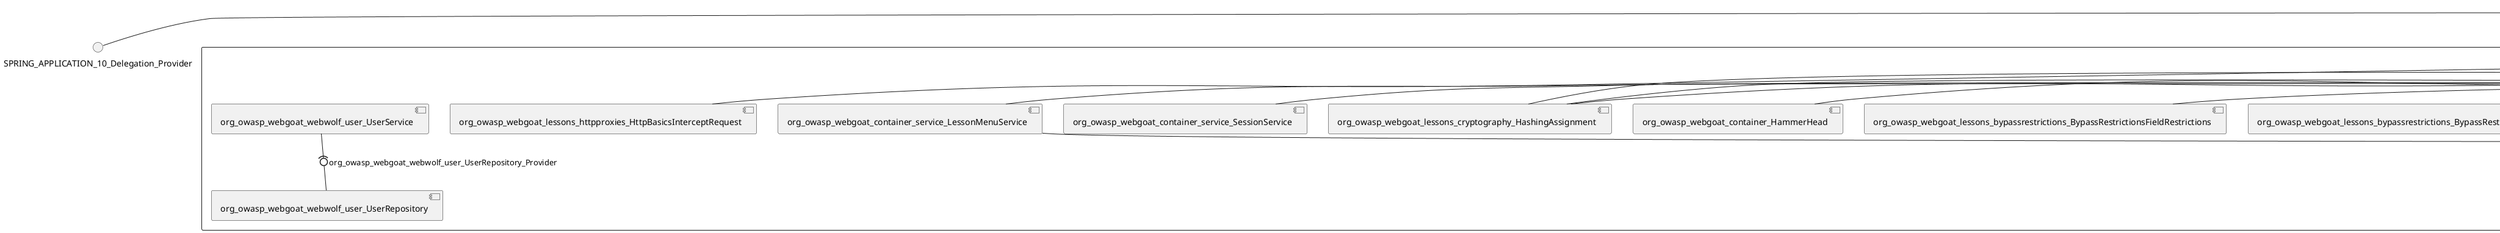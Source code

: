 @startuml
skinparam fixCircleLabelOverlapping true
skinparam componentStyle uml2
() SPRING_APPLICATION_10_Delegation_Provider
() SPRING_APPLICATION_11_Delegation_Provider
() SPRING_APPLICATION_2_Delegation_Provider
() SPRING_APPLICATION_3_Delegation_Provider
() SPRING_APPLICATION_4_Delegation_Provider
() SPRING_APPLICATION_5_Delegation_Provider
() SPRING_APPLICATION_6_Delegation_Provider
() SPRING_APPLICATION_7_Delegation_Provider
() SPRING_APPLICATION_8_Delegation_Provider
() SPRING_APPLICATION_9_Delegation_Provider
() SPRING_APPLICATION_BypassRestrictions_FieldRestrictions_POST_Delegation_Provider
() SPRING_APPLICATION_BypassRestrictions_frontendValidation_POST_Delegation_Provider
() SPRING_APPLICATION_ChromeDevTools_dummy_POST_Delegation_Provider
() SPRING_APPLICATION_ChromeDevTools_network_POST_Delegation_Provider
() SPRING_APPLICATION_CrossSiteScriptingStored_stored_xss_POST_Delegation_Provider
() SPRING_APPLICATION_CrossSiteScriptingStored_stored_xss_follow_up_POST_Delegation_Provider
() SPRING_APPLICATION_CrossSiteScripting_attack1_POST_Delegation_Provider
() SPRING_APPLICATION_CrossSiteScripting_attack3_POST_Delegation_Provider
() SPRING_APPLICATION_CrossSiteScripting_attack4_POST_Delegation_Provider
() SPRING_APPLICATION_CrossSiteScripting_attack5a_GET_Delegation_Provider
() SPRING_APPLICATION_CrossSiteScripting_attack6a_POST_Delegation_Provider
() SPRING_APPLICATION_CrossSiteScripting_dom_follow_up_POST_Delegation_Provider
() SPRING_APPLICATION_CrossSiteScripting_phone_home_xss_POST_Delegation_Provider
() SPRING_APPLICATION_CrossSiteScripting_quiz_GET_POST_Delegation_Provider
() SPRING_APPLICATION_Delegation_Provider
() SPRING_APPLICATION_GET_10_Delegation_Provider
() SPRING_APPLICATION_GET_11_Delegation_Provider
() SPRING_APPLICATION_GET_12_Delegation_Provider
() SPRING_APPLICATION_GET_13_Delegation_Provider
() SPRING_APPLICATION_GET_14_Delegation_Provider
() SPRING_APPLICATION_GET_2_Delegation_Provider
() SPRING_APPLICATION_GET_3_Delegation_Provider
() SPRING_APPLICATION_GET_4_Delegation_Provider
() SPRING_APPLICATION_GET_5_Delegation_Provider
() SPRING_APPLICATION_GET_6_Delegation_Provider
() SPRING_APPLICATION_GET_7_Delegation_Provider
() SPRING_APPLICATION_GET_8_Delegation_Provider
() SPRING_APPLICATION_GET_9_Delegation_Provider
() SPRING_APPLICATION_GET_Delegation_Provider
() SPRING_APPLICATION_HtmlTampering_task_POST_Delegation_Provider
() SPRING_APPLICATION_HttpBasics_attack1_POST_Delegation_Provider
() SPRING_APPLICATION_HttpBasics_attack2_POST_Delegation_Provider
() SPRING_APPLICATION_IDOR_diff_attributes_POST_Delegation_Provider
() SPRING_APPLICATION_IDOR_login_POST_Delegation_Provider
() SPRING_APPLICATION_IDOR_profile_alt_path_POST_Delegation_Provider
() SPRING_APPLICATION_InsecureDeserialization_task_POST_Delegation_Provider
() SPRING_APPLICATION_InsecureLogin_Delegation_Provider
() SPRING_APPLICATION_JWT_decode_POST_Delegation_Provider
() SPRING_APPLICATION_JWT_jku_Delegation_Provider
() SPRING_APPLICATION_JWT_kid_Delegation_Provider
() SPRING_APPLICATION_JWT_quiz_GET_POST_Delegation_Provider
() SPRING_APPLICATION_JWT_refresh_Delegation_Provider
() SPRING_APPLICATION_JWT_secret_POST_Delegation_Provider
() SPRING_APPLICATION_JWT_votings_Delegation_Provider
() SPRING_APPLICATION_LogSpoofing_log_bleeding_POST_Delegation_Provider
() SPRING_APPLICATION_LogSpoofing_log_spoofing_POST_Delegation_Provider
() SPRING_APPLICATION_POST_10_Delegation_Provider
() SPRING_APPLICATION_POST_11_Delegation_Provider
() SPRING_APPLICATION_POST_12_Delegation_Provider
() SPRING_APPLICATION_POST_13_Delegation_Provider
() SPRING_APPLICATION_POST_14_Delegation_Provider
() SPRING_APPLICATION_POST_15_Delegation_Provider
() SPRING_APPLICATION_POST_16_Delegation_Provider
() SPRING_APPLICATION_POST_17_Delegation_Provider
() SPRING_APPLICATION_POST_18_Delegation_Provider
() SPRING_APPLICATION_POST_2_Delegation_Provider
() SPRING_APPLICATION_POST_3_Delegation_Provider
() SPRING_APPLICATION_POST_4_Delegation_Provider
() SPRING_APPLICATION_POST_5_Delegation_Provider
() SPRING_APPLICATION_POST_6_Delegation_Provider
() SPRING_APPLICATION_POST_7_Delegation_Provider
() SPRING_APPLICATION_POST_8_Delegation_Provider
() SPRING_APPLICATION_POST_9_Delegation_Provider
() SPRING_APPLICATION_POST_Delegation_Provider
() SPRING_APPLICATION_PUT_Delegation_Provider
() SPRING_APPLICATION_PasswordReset_ForgotPassword_create_password_reset_link_POST_Delegation_Provider
() SPRING_APPLICATION_PasswordReset_SecurityQuestions_POST_Delegation_Provider
() SPRING_APPLICATION_PasswordReset_reset_Delegation_Provider
() SPRING_APPLICATION_PasswordReset_simple_mail_reset_POST_Delegation_Provider
() SPRING_APPLICATION_PathTraversal_profile_picture_GET_Delegation_Provider
() SPRING_APPLICATION_PathTraversal_profile_picture_fix_GET_Delegation_Provider
() SPRING_APPLICATION_PathTraversal_profile_upload_POST_Delegation_Provider
() SPRING_APPLICATION_PathTraversal_profile_upload_fix_POST_Delegation_Provider
() SPRING_APPLICATION_PathTraversal_profile_upload_remove_user_input_POST_Delegation_Provider
() SPRING_APPLICATION_PathTraversal_random_POST_Delegation_Provider
() SPRING_APPLICATION_PathTraversal_random_picture_GET_Delegation_Provider
() SPRING_APPLICATION_PathTraversal_zip_slip_Delegation_Provider
() SPRING_APPLICATION_SSRF_task1_POST_Delegation_Provider
() SPRING_APPLICATION_SSRF_task2_POST_Delegation_Provider
() SPRING_APPLICATION_SecurePasswords_assignment_POST_Delegation_Provider
() SPRING_APPLICATION_SqlInjectionAdvanced_attack6a_POST_Delegation_Provider
() SPRING_APPLICATION_SqlInjectionAdvanced_attack6b_POST_Delegation_Provider
() SPRING_APPLICATION_SqlInjectionAdvanced_challenge_Login_POST_Delegation_Provider
() SPRING_APPLICATION_SqlInjectionAdvanced_challenge_PUT_Delegation_Provider
() SPRING_APPLICATION_SqlInjectionAdvanced_quiz_GET_POST_Delegation_Provider
() SPRING_APPLICATION_SqlInjectionMitigations_attack10a_POST_Delegation_Provider
() SPRING_APPLICATION_SqlInjectionMitigations_attack10b_POST_Delegation_Provider
() SPRING_APPLICATION_SqlInjectionMitigations_attack12a_POST_Delegation_Provider
() SPRING_APPLICATION_SqlInjectionMitigations_servers_GET_Delegation_Provider
() SPRING_APPLICATION_SqlInjection_assignment5a_POST_Delegation_Provider
() SPRING_APPLICATION_SqlInjection_assignment5b_POST_Delegation_Provider
() SPRING_APPLICATION_SqlInjection_attack10_POST_Delegation_Provider
() SPRING_APPLICATION_SqlInjection_attack2_POST_Delegation_Provider
() SPRING_APPLICATION_SqlInjection_attack3_POST_Delegation_Provider
() SPRING_APPLICATION_SqlInjection_attack4_POST_Delegation_Provider
() SPRING_APPLICATION_SqlInjection_attack5_POST_Delegation_Provider
() SPRING_APPLICATION_SqlInjection_attack8_POST_Delegation_Provider
() SPRING_APPLICATION_SqlInjection_attack9_POST_Delegation_Provider
() SPRING_APPLICATION_SqlOnlyInputValidationOnKeywords_attack_POST_Delegation_Provider
() SPRING_APPLICATION_SqlOnlyInputValidation_attack_POST_Delegation_Provider
() SPRING_APPLICATION_VulnerableComponents_attack1_POST_Delegation_Provider
() SPRING_APPLICATION_WebWolf_GET_Delegation_Provider
() SPRING_APPLICATION_WebWolf_landing_Delegation_Provider
() SPRING_APPLICATION_WebWolf_mail_Delegation_Provider
() SPRING_APPLICATION_challenge_1_POST_Delegation_Provider
() SPRING_APPLICATION_challenge_5_POST_Delegation_Provider
() SPRING_APPLICATION_challenge_7_Delegation_Provider
() SPRING_APPLICATION_challenge_8_Delegation_Provider
() SPRING_APPLICATION_challenge_logo_Delegation_Provider
() SPRING_APPLICATION_cia_quiz_GET_POST_Delegation_Provider
() SPRING_APPLICATION_clientSideFiltering_attack1_POST_Delegation_Provider
() SPRING_APPLICATION_clientSideFiltering_challenge_store_coupons_GET_Delegation_Provider
() SPRING_APPLICATION_clientSideFiltering_getItForFree_POST_Delegation_Provider
() SPRING_APPLICATION_clientSideFiltering_salaries_GET_Delegation_Provider
() SPRING_APPLICATION_crypto_encoding_basic_auth_POST_Delegation_Provider
() SPRING_APPLICATION_crypto_encoding_xor_POST_Delegation_Provider
() SPRING_APPLICATION_crypto_hashing_POST_Delegation_Provider
() SPRING_APPLICATION_crypto_secure_defaults_POST_Delegation_Provider
() SPRING_APPLICATION_crypto_signing_verify_POST_Delegation_Provider
() SPRING_APPLICATION_csrf_feedback_message_POST_Delegation_Provider
() SPRING_APPLICATION_csrf_review_POST_Delegation_Provider
() SPRING_APPLICATION_files_GET_Delegation_Provider
() SPRING_APPLICATION_fileupload_POST_Delegation_Provider
() SPRING_APPLICATION_jwt_Delegation_Provider
() SPRING_APPLICATION_landing_Delegation_Provider
() SPRING_APPLICATION_lesson_template_Delegation_Provider
() SPRING_APPLICATION_login_oauth_mvc_GET_Delegation_Provider
() SPRING_APPLICATION_mail_DELETE_GET_POST_Delegation_Provider
() SPRING_APPLICATION_register_mvc_POST_Delegation_Provider
() SPRING_APPLICATION_registration_GET_Delegation_Provider
() SPRING_APPLICATION_requests_GET_Delegation_Provider
() SPRING_APPLICATION_scoreboard_data_GET_Delegation_Provider
() SPRING_APPLICATION_server_directory_GET_Delegation_Provider
() SPRING_APPLICATION_service_debug_labels_mvc_Delegation_Provider
() SPRING_APPLICATION_service_lessonoverview_mvc_GET_Delegation_Provider
() SPRING_APPLICATION_xxe_comments_GET_Delegation_Provider
rectangle System {
[org_owasp_webgoat_container_HammerHead] [[webgoat-webgoat.repository#_lnAB_M_DEe-sVtWjqN7n5g]]
[org_owasp_webgoat_container_WebWolfRedirect] [[webgoat-webgoat.repository#_lnAB_M_DEe-sVtWjqN7n5g]]
[org_owasp_webgoat_container_controller_StartLesson] [[webgoat-webgoat.repository#_lnAB_M_DEe-sVtWjqN7n5g]]
[org_owasp_webgoat_container_controller_Welcome] [[webgoat-webgoat.repository#_lnAB_M_DEe-sVtWjqN7n5g]]
[org_owasp_webgoat_container_i18n_PluginMessages_Provider] [[webgoat-webgoat.repository#_lnAB_M_DEe-sVtWjqN7n5g]]
[org_owasp_webgoat_container_report_ReportCardController] [[webgoat-webgoat.repository#_lnAB_M_DEe-sVtWjqN7n5g]]
[org_owasp_webgoat_container_service_EnvironmentService] [[webgoat-webgoat.repository#_lnAB_M_DEe-sVtWjqN7n5g]]
[org_owasp_webgoat_container_service_HintService] [[webgoat-webgoat.repository#_lnAB_M_DEe-sVtWjqN7n5g]]
[org_owasp_webgoat_container_service_LabelDebugService] [[webgoat-webgoat.repository#_lnAB_M_DEe-sVtWjqN7n5g]]
[org_owasp_webgoat_container_service_LabelService] [[webgoat-webgoat.repository#_lnAB_M_DEe-sVtWjqN7n5g]]
[org_owasp_webgoat_container_service_LessonInfoService] [[webgoat-webgoat.repository#_lnAB_M_DEe-sVtWjqN7n5g]]
[org_owasp_webgoat_container_service_LessonMenuService] [[webgoat-webgoat.repository#_lnAB_M_DEe-sVtWjqN7n5g]]
[org_owasp_webgoat_container_service_LessonProgressService] [[webgoat-webgoat.repository#_lnAB_M_DEe-sVtWjqN7n5g]]
[org_owasp_webgoat_container_service_RestartLessonService] [[webgoat-webgoat.repository#_lnAB_M_DEe-sVtWjqN7n5g]]
[org_owasp_webgoat_container_service_SessionService] [[webgoat-webgoat.repository#_lnAB_M_DEe-sVtWjqN7n5g]]
[org_owasp_webgoat_container_session_LessonSession_Provider] [[webgoat-webgoat.repository#_lnAB_M_DEe-sVtWjqN7n5g]]
[org_owasp_webgoat_container_users_RegistrationController] [[webgoat-webgoat.repository#_lnAB_M_DEe-sVtWjqN7n5g]]
[org_owasp_webgoat_container_users_Scoreboard] [[webgoat-webgoat.repository#_lnAB_M_DEe-sVtWjqN7n5g]]
[org_owasp_webgoat_container_users_UserProgressRepository] [[webgoat-webgoat.repository#_lnAB_M_DEe-sVtWjqN7n5g]]
[org_owasp_webgoat_container_users_UserRepository] [[webgoat-webgoat.repository#_lnAB_M_DEe-sVtWjqN7n5g]]
[org_owasp_webgoat_container_users_UserService] [[webgoat-webgoat.repository#_lnAB_M_DEe-sVtWjqN7n5g]]
[org_owasp_webgoat_lessons_authbypass_VerifyAccount] [[webgoat-webgoat.repository#_lnAB_M_DEe-sVtWjqN7n5g]]
[org_owasp_webgoat_lessons_bypassrestrictions_BypassRestrictionsFieldRestrictions] [[webgoat-webgoat.repository#_lnAB_M_DEe-sVtWjqN7n5g]]
[org_owasp_webgoat_lessons_bypassrestrictions_BypassRestrictionsFrontendValidation] [[webgoat-webgoat.repository#_lnAB_M_DEe-sVtWjqN7n5g]]
[org_owasp_webgoat_lessons_challenges_FlagController] [[webgoat-webgoat.repository#_lnAB_M_DEe-sVtWjqN7n5g]]
[org_owasp_webgoat_lessons_challenges_challenge1_Assignment1] [[webgoat-webgoat.repository#_lnAB_M_DEe-sVtWjqN7n5g]]
[org_owasp_webgoat_lessons_challenges_challenge1_ImageServlet] [[webgoat-webgoat.repository#_lnAB_M_DEe-sVtWjqN7n5g]]
[org_owasp_webgoat_lessons_challenges_challenge5_Assignment5] [[webgoat-webgoat.repository#_lnAB_M_DEe-sVtWjqN7n5g]]
[org_owasp_webgoat_lessons_challenges_challenge7_Assignment7] [[webgoat-webgoat.repository#_lnAB_M_DEe-sVtWjqN7n5g]]
[org_owasp_webgoat_lessons_challenges_challenge8_Assignment8] [[webgoat-webgoat.repository#_lnAB_M_DEe-sVtWjqN7n5g]]
[org_owasp_webgoat_lessons_chromedevtools_NetworkDummy] [[webgoat-webgoat.repository#_lnAB_M_DEe-sVtWjqN7n5g]]
[org_owasp_webgoat_lessons_chromedevtools_NetworkLesson] [[webgoat-webgoat.repository#_lnAB_M_DEe-sVtWjqN7n5g]]
[org_owasp_webgoat_lessons_cia_CIAQuiz] [[webgoat-webgoat.repository#_lnAB_M_DEe-sVtWjqN7n5g]]
[org_owasp_webgoat_lessons_clientsidefiltering_ClientSideFilteringAssignment] [[webgoat-webgoat.repository#_lnAB_M_DEe-sVtWjqN7n5g]]
[org_owasp_webgoat_lessons_clientsidefiltering_ClientSideFilteringFreeAssignment] [[webgoat-webgoat.repository#_lnAB_M_DEe-sVtWjqN7n5g]]
[org_owasp_webgoat_lessons_clientsidefiltering_Salaries] [[webgoat-webgoat.repository#_lnAB_M_DEe-sVtWjqN7n5g]]
[org_owasp_webgoat_lessons_clientsidefiltering_ShopEndpoint] [[webgoat-webgoat.repository#_lnAB_M_DEe-sVtWjqN7n5g]]
[org_owasp_webgoat_lessons_cryptography_EncodingAssignment] [[webgoat-webgoat.repository#_lnAB_M_DEe-sVtWjqN7n5g]]
[org_owasp_webgoat_lessons_cryptography_HashingAssignment] [[webgoat-webgoat.repository#_lnAB_M_DEe-sVtWjqN7n5g]]
[org_owasp_webgoat_lessons_cryptography_SecureDefaultsAssignment] [[webgoat-webgoat.repository#_lnAB_M_DEe-sVtWjqN7n5g]]
[org_owasp_webgoat_lessons_cryptography_SigningAssignment] [[webgoat-webgoat.repository#_lnAB_M_DEe-sVtWjqN7n5g]]
[org_owasp_webgoat_lessons_cryptography_XOREncodingAssignment] [[webgoat-webgoat.repository#_lnAB_M_DEe-sVtWjqN7n5g]]
[org_owasp_webgoat_lessons_csrf_CSRFConfirmFlag1] [[webgoat-webgoat.repository#_lnAB_M_DEe-sVtWjqN7n5g]]
[org_owasp_webgoat_lessons_csrf_CSRFFeedback] [[webgoat-webgoat.repository#_lnAB_M_DEe-sVtWjqN7n5g]]
[org_owasp_webgoat_lessons_csrf_CSRFGetFlag] [[webgoat-webgoat.repository#_lnAB_M_DEe-sVtWjqN7n5g]]
[org_owasp_webgoat_lessons_csrf_CSRFLogin] [[webgoat-webgoat.repository#_lnAB_M_DEe-sVtWjqN7n5g]]
[org_owasp_webgoat_lessons_csrf_ForgedReviews] [[webgoat-webgoat.repository#_lnAB_M_DEe-sVtWjqN7n5g]]
[org_owasp_webgoat_lessons_deserialization_InsecureDeserializationTask] [[webgoat-webgoat.repository#_lnAB_M_DEe-sVtWjqN7n5g]]
[org_owasp_webgoat_lessons_hijacksession_HijackSessionAssignment] [[webgoat-webgoat.repository#_lnAB_M_DEe-sVtWjqN7n5g]]
[org_owasp_webgoat_lessons_htmltampering_HtmlTamperingTask] [[webgoat-webgoat.repository#_lnAB_M_DEe-sVtWjqN7n5g]]
[org_owasp_webgoat_lessons_httpbasics_HttpBasicsLesson] [[webgoat-webgoat.repository#_lnAB_M_DEe-sVtWjqN7n5g]]
[org_owasp_webgoat_lessons_httpbasics_HttpBasicsQuiz] [[webgoat-webgoat.repository#_lnAB_M_DEe-sVtWjqN7n5g]]
[org_owasp_webgoat_lessons_httpproxies_HttpBasicsInterceptRequest] [[webgoat-webgoat.repository#_lnAB_M_DEe-sVtWjqN7n5g]]
[org_owasp_webgoat_lessons_idor_IDORDiffAttributes] [[webgoat-webgoat.repository#_lnAB_M_DEe-sVtWjqN7n5g]]
[org_owasp_webgoat_lessons_idor_IDOREditOtherProfile] [[webgoat-webgoat.repository#_lnAB_M_DEe-sVtWjqN7n5g]]
[org_owasp_webgoat_lessons_idor_IDORLogin] [[webgoat-webgoat.repository#_lnAB_M_DEe-sVtWjqN7n5g]]
[org_owasp_webgoat_lessons_idor_IDORViewOtherProfile] [[webgoat-webgoat.repository#_lnAB_M_DEe-sVtWjqN7n5g]]
[org_owasp_webgoat_lessons_idor_IDORViewOwnProfile] [[webgoat-webgoat.repository#_lnAB_M_DEe-sVtWjqN7n5g]]
[org_owasp_webgoat_lessons_idor_IDORViewOwnProfileAltUrl] [[webgoat-webgoat.repository#_lnAB_M_DEe-sVtWjqN7n5g]]
[org_owasp_webgoat_lessons_insecurelogin_InsecureLoginTask] [[webgoat-webgoat.repository#_lnAB_M_DEe-sVtWjqN7n5g]]
[org_owasp_webgoat_lessons_jwt_JWTDecodeEndpoint] [[webgoat-webgoat.repository#_lnAB_M_DEe-sVtWjqN7n5g]]
[org_owasp_webgoat_lessons_jwt_JWTQuiz] [[webgoat-webgoat.repository#_lnAB_M_DEe-sVtWjqN7n5g]]
[org_owasp_webgoat_lessons_jwt_JWTRefreshEndpoint] [[webgoat-webgoat.repository#_lnAB_M_DEe-sVtWjqN7n5g]]
[org_owasp_webgoat_lessons_jwt_JWTSecretKeyEndpoint] [[webgoat-webgoat.repository#_lnAB_M_DEe-sVtWjqN7n5g]]
[org_owasp_webgoat_lessons_jwt_JWTVotesEndpoint] [[webgoat-webgoat.repository#_lnAB_M_DEe-sVtWjqN7n5g]]
[org_owasp_webgoat_lessons_jwt_claimmisuse_JWTHeaderJKUEndpoint] [[webgoat-webgoat.repository#_lnAB_M_DEe-sVtWjqN7n5g]]
[org_owasp_webgoat_lessons_jwt_claimmisuse_JWTHeaderKIDEndpoint] [[webgoat-webgoat.repository#_lnAB_M_DEe-sVtWjqN7n5g]]
[org_owasp_webgoat_lessons_lessontemplate_SampleAttack] [[webgoat-webgoat.repository#_lnAB_M_DEe-sVtWjqN7n5g]]
[org_owasp_webgoat_lessons_logging_LogBleedingTask] [[webgoat-webgoat.repository#_lnAB_M_DEe-sVtWjqN7n5g]]
[org_owasp_webgoat_lessons_logging_LogSpoofingTask] [[webgoat-webgoat.repository#_lnAB_M_DEe-sVtWjqN7n5g]]
[org_owasp_webgoat_lessons_missingac_MissingFunctionACHiddenMenus] [[webgoat-webgoat.repository#_lnAB_M_DEe-sVtWjqN7n5g]]
[org_owasp_webgoat_lessons_missingac_MissingFunctionACUsers] [[webgoat-webgoat.repository#_lnAB_M_DEe-sVtWjqN7n5g]]
[org_owasp_webgoat_lessons_missingac_MissingFunctionACYourHash] [[webgoat-webgoat.repository#_lnAB_M_DEe-sVtWjqN7n5g]]
[org_owasp_webgoat_lessons_missingac_MissingFunctionACYourHashAdmin] [[webgoat-webgoat.repository#_lnAB_M_DEe-sVtWjqN7n5g]]
[org_owasp_webgoat_lessons_passwordreset_QuestionsAssignment] [[webgoat-webgoat.repository#_lnAB_M_DEe-sVtWjqN7n5g]]
[org_owasp_webgoat_lessons_passwordreset_ResetLinkAssignment] [[webgoat-webgoat.repository#_lnAB_M_DEe-sVtWjqN7n5g]]
[org_owasp_webgoat_lessons_passwordreset_ResetLinkAssignmentForgotPassword] [[webgoat-webgoat.repository#_lnAB_M_DEe-sVtWjqN7n5g]]
[org_owasp_webgoat_lessons_passwordreset_SecurityQuestionAssignment] [[webgoat-webgoat.repository#_lnAB_M_DEe-sVtWjqN7n5g]]
[org_owasp_webgoat_lessons_passwordreset_SimpleMailAssignment] [[webgoat-webgoat.repository#_lnAB_M_DEe-sVtWjqN7n5g]]
[org_owasp_webgoat_lessons_pathtraversal_ProfileUpload] [[webgoat-webgoat.repository#_lnAB_M_DEe-sVtWjqN7n5g]]
[org_owasp_webgoat_lessons_pathtraversal_ProfileUploadFix] [[webgoat-webgoat.repository#_lnAB_M_DEe-sVtWjqN7n5g]]
[org_owasp_webgoat_lessons_pathtraversal_ProfileUploadRemoveUserInput] [[webgoat-webgoat.repository#_lnAB_M_DEe-sVtWjqN7n5g]]
[org_owasp_webgoat_lessons_pathtraversal_ProfileUploadRetrieval] [[webgoat-webgoat.repository#_lnAB_M_DEe-sVtWjqN7n5g]]
[org_owasp_webgoat_lessons_pathtraversal_ProfileZipSlip] [[webgoat-webgoat.repository#_lnAB_M_DEe-sVtWjqN7n5g]]
[org_owasp_webgoat_lessons_securepasswords_SecurePasswordsAssignment] [[webgoat-webgoat.repository#_lnAB_M_DEe-sVtWjqN7n5g]]
[org_owasp_webgoat_lessons_spoofcookie_SpoofCookieAssignment] [[webgoat-webgoat.repository#_lnAB_M_DEe-sVtWjqN7n5g]]
[org_owasp_webgoat_lessons_sqlinjection_advanced_SqlInjectionChallenge] [[webgoat-webgoat.repository#_lnAB_M_DEe-sVtWjqN7n5g]]
[org_owasp_webgoat_lessons_sqlinjection_advanced_SqlInjectionChallengeLogin] [[webgoat-webgoat.repository#_lnAB_M_DEe-sVtWjqN7n5g]]
[org_owasp_webgoat_lessons_sqlinjection_advanced_SqlInjectionLesson6a] [[webgoat-webgoat.repository#_lnAB_M_DEe-sVtWjqN7n5g]]
[org_owasp_webgoat_lessons_sqlinjection_advanced_SqlInjectionLesson6b] [[webgoat-webgoat.repository#_lnAB_M_DEe-sVtWjqN7n5g]]
[org_owasp_webgoat_lessons_sqlinjection_advanced_SqlInjectionQuiz] [[webgoat-webgoat.repository#_lnAB_M_DEe-sVtWjqN7n5g]]
[org_owasp_webgoat_lessons_sqlinjection_introduction_SqlInjectionLesson10] [[webgoat-webgoat.repository#_lnAB_M_DEe-sVtWjqN7n5g]]
[org_owasp_webgoat_lessons_sqlinjection_introduction_SqlInjectionLesson2] [[webgoat-webgoat.repository#_lnAB_M_DEe-sVtWjqN7n5g]]
[org_owasp_webgoat_lessons_sqlinjection_introduction_SqlInjectionLesson3] [[webgoat-webgoat.repository#_lnAB_M_DEe-sVtWjqN7n5g]]
[org_owasp_webgoat_lessons_sqlinjection_introduction_SqlInjectionLesson4] [[webgoat-webgoat.repository#_lnAB_M_DEe-sVtWjqN7n5g]]
[org_owasp_webgoat_lessons_sqlinjection_introduction_SqlInjectionLesson5] [[webgoat-webgoat.repository#_lnAB_M_DEe-sVtWjqN7n5g]]
[org_owasp_webgoat_lessons_sqlinjection_introduction_SqlInjectionLesson5a] [[webgoat-webgoat.repository#_lnAB_M_DEe-sVtWjqN7n5g]]
[org_owasp_webgoat_lessons_sqlinjection_introduction_SqlInjectionLesson5b] [[webgoat-webgoat.repository#_lnAB_M_DEe-sVtWjqN7n5g]]
[org_owasp_webgoat_lessons_sqlinjection_introduction_SqlInjectionLesson8] [[webgoat-webgoat.repository#_lnAB_M_DEe-sVtWjqN7n5g]]
[org_owasp_webgoat_lessons_sqlinjection_introduction_SqlInjectionLesson9] [[webgoat-webgoat.repository#_lnAB_M_DEe-sVtWjqN7n5g]]
[org_owasp_webgoat_lessons_sqlinjection_mitigation_Servers] [[webgoat-webgoat.repository#_lnAB_M_DEe-sVtWjqN7n5g]]
[org_owasp_webgoat_lessons_sqlinjection_mitigation_SqlInjectionLesson10a] [[webgoat-webgoat.repository#_lnAB_M_DEe-sVtWjqN7n5g]]
[org_owasp_webgoat_lessons_sqlinjection_mitigation_SqlInjectionLesson10b] [[webgoat-webgoat.repository#_lnAB_M_DEe-sVtWjqN7n5g]]
[org_owasp_webgoat_lessons_sqlinjection_mitigation_SqlInjectionLesson13] [[webgoat-webgoat.repository#_lnAB_M_DEe-sVtWjqN7n5g]]
[org_owasp_webgoat_lessons_sqlinjection_mitigation_SqlOnlyInputValidation] [[webgoat-webgoat.repository#_lnAB_M_DEe-sVtWjqN7n5g]]
[org_owasp_webgoat_lessons_sqlinjection_mitigation_SqlOnlyInputValidationOnKeywords] [[webgoat-webgoat.repository#_lnAB_M_DEe-sVtWjqN7n5g]]
[org_owasp_webgoat_lessons_ssrf_SSRFTask1] [[webgoat-webgoat.repository#_lnAB_M_DEe-sVtWjqN7n5g]]
[org_owasp_webgoat_lessons_ssrf_SSRFTask2] [[webgoat-webgoat.repository#_lnAB_M_DEe-sVtWjqN7n5g]]
[org_owasp_webgoat_lessons_vulnerablecomponents_VulnerableComponentsLesson] [[webgoat-webgoat.repository#_lnAB_M_DEe-sVtWjqN7n5g]]
[org_owasp_webgoat_lessons_webwolfintroduction_LandingAssignment] [[webgoat-webgoat.repository#_lnAB_M_DEe-sVtWjqN7n5g]]
[org_owasp_webgoat_lessons_webwolfintroduction_MailAssignment] [[webgoat-webgoat.repository#_lnAB_M_DEe-sVtWjqN7n5g]]
[org_owasp_webgoat_lessons_xss_CrossSiteScriptingLesson1] [[webgoat-webgoat.repository#_lnAB_M_DEe-sVtWjqN7n5g]]
[org_owasp_webgoat_lessons_xss_CrossSiteScriptingLesson5a] [[webgoat-webgoat.repository#_lnAB_M_DEe-sVtWjqN7n5g]]
[org_owasp_webgoat_lessons_xss_CrossSiteScriptingLesson6a] [[webgoat-webgoat.repository#_lnAB_M_DEe-sVtWjqN7n5g]]
[org_owasp_webgoat_lessons_xss_CrossSiteScriptingQuiz] [[webgoat-webgoat.repository#_lnAB_M_DEe-sVtWjqN7n5g]]
[org_owasp_webgoat_lessons_xss_DOMCrossSiteScripting] [[webgoat-webgoat.repository#_lnAB_M_DEe-sVtWjqN7n5g]]
[org_owasp_webgoat_lessons_xss_DOMCrossSiteScriptingVerifier] [[webgoat-webgoat.repository#_lnAB_M_DEe-sVtWjqN7n5g]]
[org_owasp_webgoat_lessons_xss_mitigation_CrossSiteScriptingLesson3] [[webgoat-webgoat.repository#_lnAB_M_DEe-sVtWjqN7n5g]]
[org_owasp_webgoat_lessons_xss_mitigation_CrossSiteScriptingLesson4] [[webgoat-webgoat.repository#_lnAB_M_DEe-sVtWjqN7n5g]]
[org_owasp_webgoat_lessons_xss_stored_StoredCrossSiteScriptingVerifier] [[webgoat-webgoat.repository#_lnAB_M_DEe-sVtWjqN7n5g]]
[org_owasp_webgoat_lessons_xss_stored_StoredXssComments] [[webgoat-webgoat.repository#_lnAB_M_DEe-sVtWjqN7n5g]]
[org_owasp_webgoat_lessons_xxe_BlindSendFileAssignment] [[webgoat-webgoat.repository#_lnAB_M_DEe-sVtWjqN7n5g]]
[org_owasp_webgoat_lessons_xxe_CommentsEndpoint] [[webgoat-webgoat.repository#_lnAB_M_DEe-sVtWjqN7n5g]]
[org_owasp_webgoat_lessons_xxe_ContentTypeAssignment] [[webgoat-webgoat.repository#_lnAB_M_DEe-sVtWjqN7n5g]]
[org_owasp_webgoat_lessons_xxe_SimpleXXE] [[webgoat-webgoat.repository#_lnAB_M_DEe-sVtWjqN7n5g]]
[org_owasp_webgoat_webwolf_FileServer] [[webgoat-webgoat.repository#_lnAB_M_DEe-sVtWjqN7n5g]]
[org_owasp_webgoat_webwolf_jwt_JWTController] [[webgoat-webgoat.repository#_lnAB_M_DEe-sVtWjqN7n5g]]
[org_owasp_webgoat_webwolf_mailbox_MailboxController] [[webgoat-webgoat.repository#_lnAB_M_DEe-sVtWjqN7n5g]]
[org_owasp_webgoat_webwolf_mailbox_MailboxRepository] [[webgoat-webgoat.repository#_lnAB_M_DEe-sVtWjqN7n5g]]
[org_owasp_webgoat_webwolf_requests_LandingPage] [[webgoat-webgoat.repository#_lnAB_M_DEe-sVtWjqN7n5g]]
[org_owasp_webgoat_webwolf_requests_Requests] [[webgoat-webgoat.repository#_lnAB_M_DEe-sVtWjqN7n5g]]
[org_owasp_webgoat_webwolf_user_UserRepository] [[webgoat-webgoat.repository#_lnAB_M_DEe-sVtWjqN7n5g]]
[org_owasp_webgoat_webwolf_user_UserService] [[webgoat-webgoat.repository#_lnAB_M_DEe-sVtWjqN7n5g]]
port SPRING_APPLICATION_10_Provider
SPRING_APPLICATION_10_Delegation_Provider - SPRING_APPLICATION_10_Provider
SPRING_APPLICATION_10_Provider - [org_owasp_webgoat_lessons_xxe_SimpleXXE]
port SPRING_APPLICATION_11_Provider
SPRING_APPLICATION_11_Delegation_Provider - SPRING_APPLICATION_11_Provider
SPRING_APPLICATION_11_Provider - [org_owasp_webgoat_container_service_LabelDebugService]
port SPRING_APPLICATION_2_Provider
SPRING_APPLICATION_2_Delegation_Provider - SPRING_APPLICATION_2_Provider
SPRING_APPLICATION_2_Provider - [org_owasp_webgoat_lessons_cryptography_HashingAssignment]
port SPRING_APPLICATION_3_Provider
SPRING_APPLICATION_3_Delegation_Provider - SPRING_APPLICATION_3_Provider
SPRING_APPLICATION_3_Provider - [org_owasp_webgoat_lessons_jwt_JWTSecretKeyEndpoint]
port SPRING_APPLICATION_4_Provider
SPRING_APPLICATION_4_Delegation_Provider - SPRING_APPLICATION_4_Provider
SPRING_APPLICATION_4_Provider - [org_owasp_webgoat_lessons_httpproxies_HttpBasicsInterceptRequest]
port SPRING_APPLICATION_5_Provider
SPRING_APPLICATION_5_Delegation_Provider - SPRING_APPLICATION_5_Provider
SPRING_APPLICATION_5_Provider - [org_owasp_webgoat_container_service_LessonMenuService]
port SPRING_APPLICATION_6_Provider
SPRING_APPLICATION_6_Delegation_Provider - SPRING_APPLICATION_6_Provider
SPRING_APPLICATION_6_Provider - [org_owasp_webgoat_container_service_SessionService]
port SPRING_APPLICATION_7_Provider
SPRING_APPLICATION_7_Delegation_Provider - SPRING_APPLICATION_7_Provider
SPRING_APPLICATION_7_Provider - [org_owasp_webgoat_lessons_cryptography_HashingAssignment]
port SPRING_APPLICATION_8_Provider
SPRING_APPLICATION_8_Delegation_Provider - SPRING_APPLICATION_8_Provider
SPRING_APPLICATION_8_Provider - [org_owasp_webgoat_lessons_cryptography_SigningAssignment]
port SPRING_APPLICATION_9_Provider
SPRING_APPLICATION_9_Delegation_Provider - SPRING_APPLICATION_9_Provider
SPRING_APPLICATION_9_Provider - [org_owasp_webgoat_container_HammerHead]
port SPRING_APPLICATION_BypassRestrictions_FieldRestrictions_POST_Provider
SPRING_APPLICATION_BypassRestrictions_FieldRestrictions_POST_Delegation_Provider - SPRING_APPLICATION_BypassRestrictions_FieldRestrictions_POST_Provider
SPRING_APPLICATION_BypassRestrictions_FieldRestrictions_POST_Provider - [org_owasp_webgoat_lessons_bypassrestrictions_BypassRestrictionsFieldRestrictions]
port SPRING_APPLICATION_BypassRestrictions_frontendValidation_POST_Provider
SPRING_APPLICATION_BypassRestrictions_frontendValidation_POST_Delegation_Provider - SPRING_APPLICATION_BypassRestrictions_frontendValidation_POST_Provider
SPRING_APPLICATION_BypassRestrictions_frontendValidation_POST_Provider - [org_owasp_webgoat_lessons_bypassrestrictions_BypassRestrictionsFrontendValidation]
port SPRING_APPLICATION_ChromeDevTools_dummy_POST_Provider
SPRING_APPLICATION_ChromeDevTools_dummy_POST_Delegation_Provider - SPRING_APPLICATION_ChromeDevTools_dummy_POST_Provider
SPRING_APPLICATION_ChromeDevTools_dummy_POST_Provider - [org_owasp_webgoat_lessons_chromedevtools_NetworkDummy]
port SPRING_APPLICATION_ChromeDevTools_network_POST_Provider
SPRING_APPLICATION_ChromeDevTools_network_POST_Delegation_Provider - SPRING_APPLICATION_ChromeDevTools_network_POST_Provider
SPRING_APPLICATION_ChromeDevTools_network_POST_Provider - [org_owasp_webgoat_lessons_chromedevtools_NetworkLesson]
port SPRING_APPLICATION_CrossSiteScriptingStored_stored_xss_POST_Provider
SPRING_APPLICATION_CrossSiteScriptingStored_stored_xss_POST_Delegation_Provider - SPRING_APPLICATION_CrossSiteScriptingStored_stored_xss_POST_Provider
SPRING_APPLICATION_CrossSiteScriptingStored_stored_xss_POST_Provider - [org_owasp_webgoat_lessons_xss_stored_StoredXssComments]
port SPRING_APPLICATION_CrossSiteScriptingStored_stored_xss_follow_up_POST_Provider
SPRING_APPLICATION_CrossSiteScriptingStored_stored_xss_follow_up_POST_Delegation_Provider - SPRING_APPLICATION_CrossSiteScriptingStored_stored_xss_follow_up_POST_Provider
SPRING_APPLICATION_CrossSiteScriptingStored_stored_xss_follow_up_POST_Provider - [org_owasp_webgoat_lessons_xss_stored_StoredCrossSiteScriptingVerifier]
port SPRING_APPLICATION_CrossSiteScripting_attack1_POST_Provider
SPRING_APPLICATION_CrossSiteScripting_attack1_POST_Delegation_Provider - SPRING_APPLICATION_CrossSiteScripting_attack1_POST_Provider
SPRING_APPLICATION_CrossSiteScripting_attack1_POST_Provider - [org_owasp_webgoat_lessons_xss_CrossSiteScriptingLesson1]
port SPRING_APPLICATION_CrossSiteScripting_attack3_POST_Provider
SPRING_APPLICATION_CrossSiteScripting_attack3_POST_Delegation_Provider - SPRING_APPLICATION_CrossSiteScripting_attack3_POST_Provider
SPRING_APPLICATION_CrossSiteScripting_attack3_POST_Provider - [org_owasp_webgoat_lessons_xss_mitigation_CrossSiteScriptingLesson3]
port SPRING_APPLICATION_CrossSiteScripting_attack4_POST_Provider
SPRING_APPLICATION_CrossSiteScripting_attack4_POST_Delegation_Provider - SPRING_APPLICATION_CrossSiteScripting_attack4_POST_Provider
SPRING_APPLICATION_CrossSiteScripting_attack4_POST_Provider - [org_owasp_webgoat_lessons_xss_mitigation_CrossSiteScriptingLesson4]
port SPRING_APPLICATION_CrossSiteScripting_attack5a_GET_Provider
SPRING_APPLICATION_CrossSiteScripting_attack5a_GET_Delegation_Provider - SPRING_APPLICATION_CrossSiteScripting_attack5a_GET_Provider
SPRING_APPLICATION_CrossSiteScripting_attack5a_GET_Provider - [org_owasp_webgoat_lessons_xss_CrossSiteScriptingLesson5a]
port SPRING_APPLICATION_CrossSiteScripting_attack6a_POST_Provider
SPRING_APPLICATION_CrossSiteScripting_attack6a_POST_Delegation_Provider - SPRING_APPLICATION_CrossSiteScripting_attack6a_POST_Provider
SPRING_APPLICATION_CrossSiteScripting_attack6a_POST_Provider - [org_owasp_webgoat_lessons_xss_CrossSiteScriptingLesson6a]
port SPRING_APPLICATION_CrossSiteScripting_dom_follow_up_POST_Provider
SPRING_APPLICATION_CrossSiteScripting_dom_follow_up_POST_Delegation_Provider - SPRING_APPLICATION_CrossSiteScripting_dom_follow_up_POST_Provider
SPRING_APPLICATION_CrossSiteScripting_dom_follow_up_POST_Provider - [org_owasp_webgoat_lessons_xss_DOMCrossSiteScriptingVerifier]
port SPRING_APPLICATION_CrossSiteScripting_phone_home_xss_POST_Provider
SPRING_APPLICATION_CrossSiteScripting_phone_home_xss_POST_Delegation_Provider - SPRING_APPLICATION_CrossSiteScripting_phone_home_xss_POST_Provider
SPRING_APPLICATION_CrossSiteScripting_phone_home_xss_POST_Provider - [org_owasp_webgoat_lessons_xss_DOMCrossSiteScripting]
port SPRING_APPLICATION_CrossSiteScripting_quiz_GET_POST_Provider
SPRING_APPLICATION_CrossSiteScripting_quiz_GET_POST_Delegation_Provider - SPRING_APPLICATION_CrossSiteScripting_quiz_GET_POST_Provider
SPRING_APPLICATION_CrossSiteScripting_quiz_GET_POST_Provider - [org_owasp_webgoat_lessons_xss_CrossSiteScriptingQuiz]
port SPRING_APPLICATION_Provider
SPRING_APPLICATION_Delegation_Provider - SPRING_APPLICATION_Provider
SPRING_APPLICATION_Provider - [org_owasp_webgoat_webwolf_FileServer]
port SPRING_APPLICATION_GET_10_Provider
SPRING_APPLICATION_GET_10_Delegation_Provider - SPRING_APPLICATION_GET_10_Provider
SPRING_APPLICATION_GET_10_Provider - [org_owasp_webgoat_container_service_LabelService]
port SPRING_APPLICATION_GET_11_Provider
SPRING_APPLICATION_GET_11_Delegation_Provider - SPRING_APPLICATION_GET_11_Provider
SPRING_APPLICATION_GET_11_Provider - [org_owasp_webgoat_container_controller_Welcome]
port SPRING_APPLICATION_GET_12_Provider
SPRING_APPLICATION_GET_12_Delegation_Provider - SPRING_APPLICATION_GET_12_Provider
SPRING_APPLICATION_GET_12_Provider - [org_owasp_webgoat_container_service_LessonInfoService]
port SPRING_APPLICATION_GET_13_Provider
SPRING_APPLICATION_GET_13_Delegation_Provider - SPRING_APPLICATION_GET_13_Provider
SPRING_APPLICATION_GET_13_Provider - [org_owasp_webgoat_lessons_idor_IDORViewOtherProfile]
port SPRING_APPLICATION_GET_14_Provider
SPRING_APPLICATION_GET_14_Delegation_Provider - SPRING_APPLICATION_GET_14_Provider
SPRING_APPLICATION_GET_14_Provider - [org_owasp_webgoat_container_service_HintService]
port SPRING_APPLICATION_GET_2_Provider
SPRING_APPLICATION_GET_2_Delegation_Provider - SPRING_APPLICATION_GET_2_Provider
SPRING_APPLICATION_GET_2_Provider - [org_owasp_webgoat_lessons_spoofcookie_SpoofCookieAssignment]
port SPRING_APPLICATION_GET_3_Provider
SPRING_APPLICATION_GET_3_Delegation_Provider - SPRING_APPLICATION_GET_3_Provider
SPRING_APPLICATION_GET_3_Provider - [org_owasp_webgoat_lessons_csrf_ForgedReviews]
port SPRING_APPLICATION_GET_4_Provider
SPRING_APPLICATION_GET_4_Delegation_Provider - SPRING_APPLICATION_GET_4_Provider
SPRING_APPLICATION_GET_4_Provider - [org_owasp_webgoat_lessons_cryptography_EncodingAssignment]
port SPRING_APPLICATION_GET_5_Provider
SPRING_APPLICATION_GET_5_Delegation_Provider - SPRING_APPLICATION_GET_5_Provider
SPRING_APPLICATION_GET_5_Provider - [org_owasp_webgoat_container_report_ReportCardController]
port SPRING_APPLICATION_GET_6_Provider
SPRING_APPLICATION_GET_6_Delegation_Provider - SPRING_APPLICATION_GET_6_Provider
SPRING_APPLICATION_GET_6_Provider - [org_owasp_webgoat_lessons_idor_IDORViewOwnProfile]
port SPRING_APPLICATION_GET_7_Provider
SPRING_APPLICATION_GET_7_Delegation_Provider - SPRING_APPLICATION_GET_7_Provider
SPRING_APPLICATION_GET_7_Provider - [org_owasp_webgoat_container_controller_StartLesson]
port SPRING_APPLICATION_GET_8_Provider
SPRING_APPLICATION_GET_8_Delegation_Provider - SPRING_APPLICATION_GET_8_Provider
SPRING_APPLICATION_GET_8_Provider - [org_owasp_webgoat_lessons_xss_stored_StoredXssComments]
port SPRING_APPLICATION_GET_9_Provider
SPRING_APPLICATION_GET_9_Delegation_Provider - SPRING_APPLICATION_GET_9_Provider
SPRING_APPLICATION_GET_9_Provider - [org_owasp_webgoat_container_service_RestartLessonService]
port SPRING_APPLICATION_GET_Provider
SPRING_APPLICATION_GET_Delegation_Provider - SPRING_APPLICATION_GET_Provider
SPRING_APPLICATION_GET_Provider - [org_owasp_webgoat_lessons_missingac_MissingFunctionACUsers]
port SPRING_APPLICATION_HtmlTampering_task_POST_Provider
SPRING_APPLICATION_HtmlTampering_task_POST_Delegation_Provider - SPRING_APPLICATION_HtmlTampering_task_POST_Provider
SPRING_APPLICATION_HtmlTampering_task_POST_Provider - [org_owasp_webgoat_lessons_htmltampering_HtmlTamperingTask]
port SPRING_APPLICATION_HttpBasics_attack1_POST_Provider
SPRING_APPLICATION_HttpBasics_attack1_POST_Delegation_Provider - SPRING_APPLICATION_HttpBasics_attack1_POST_Provider
SPRING_APPLICATION_HttpBasics_attack1_POST_Provider - [org_owasp_webgoat_lessons_httpbasics_HttpBasicsLesson]
port SPRING_APPLICATION_HttpBasics_attack2_POST_Provider
SPRING_APPLICATION_HttpBasics_attack2_POST_Delegation_Provider - SPRING_APPLICATION_HttpBasics_attack2_POST_Provider
SPRING_APPLICATION_HttpBasics_attack2_POST_Provider - [org_owasp_webgoat_lessons_httpbasics_HttpBasicsQuiz]
port SPRING_APPLICATION_IDOR_diff_attributes_POST_Provider
SPRING_APPLICATION_IDOR_diff_attributes_POST_Delegation_Provider - SPRING_APPLICATION_IDOR_diff_attributes_POST_Provider
SPRING_APPLICATION_IDOR_diff_attributes_POST_Provider - [org_owasp_webgoat_lessons_idor_IDORDiffAttributes]
port SPRING_APPLICATION_IDOR_login_POST_Provider
SPRING_APPLICATION_IDOR_login_POST_Delegation_Provider - SPRING_APPLICATION_IDOR_login_POST_Provider
SPRING_APPLICATION_IDOR_login_POST_Provider - [org_owasp_webgoat_lessons_idor_IDORLogin]
port SPRING_APPLICATION_IDOR_profile_alt_path_POST_Provider
SPRING_APPLICATION_IDOR_profile_alt_path_POST_Delegation_Provider - SPRING_APPLICATION_IDOR_profile_alt_path_POST_Provider
SPRING_APPLICATION_IDOR_profile_alt_path_POST_Provider - [org_owasp_webgoat_lessons_idor_IDORViewOwnProfileAltUrl]
port SPRING_APPLICATION_InsecureDeserialization_task_POST_Provider
SPRING_APPLICATION_InsecureDeserialization_task_POST_Delegation_Provider - SPRING_APPLICATION_InsecureDeserialization_task_POST_Provider
SPRING_APPLICATION_InsecureDeserialization_task_POST_Provider - [org_owasp_webgoat_lessons_deserialization_InsecureDeserializationTask]
port SPRING_APPLICATION_InsecureLogin_Provider
SPRING_APPLICATION_InsecureLogin_Delegation_Provider - SPRING_APPLICATION_InsecureLogin_Provider
SPRING_APPLICATION_InsecureLogin_Provider - [org_owasp_webgoat_lessons_insecurelogin_InsecureLoginTask]
port SPRING_APPLICATION_JWT_decode_POST_Provider
SPRING_APPLICATION_JWT_decode_POST_Delegation_Provider - SPRING_APPLICATION_JWT_decode_POST_Provider
SPRING_APPLICATION_JWT_decode_POST_Provider - [org_owasp_webgoat_lessons_jwt_JWTDecodeEndpoint]
port SPRING_APPLICATION_JWT_jku_Provider
SPRING_APPLICATION_JWT_jku_Delegation_Provider - SPRING_APPLICATION_JWT_jku_Provider
SPRING_APPLICATION_JWT_jku_Provider - [org_owasp_webgoat_lessons_jwt_claimmisuse_JWTHeaderJKUEndpoint]
port SPRING_APPLICATION_JWT_kid_Provider
SPRING_APPLICATION_JWT_kid_Delegation_Provider - SPRING_APPLICATION_JWT_kid_Provider
SPRING_APPLICATION_JWT_kid_Provider - [org_owasp_webgoat_lessons_jwt_claimmisuse_JWTHeaderKIDEndpoint]
port SPRING_APPLICATION_JWT_quiz_GET_POST_Provider
SPRING_APPLICATION_JWT_quiz_GET_POST_Delegation_Provider - SPRING_APPLICATION_JWT_quiz_GET_POST_Provider
SPRING_APPLICATION_JWT_quiz_GET_POST_Provider - [org_owasp_webgoat_lessons_jwt_JWTQuiz]
port SPRING_APPLICATION_JWT_refresh_Provider
SPRING_APPLICATION_JWT_refresh_Delegation_Provider - SPRING_APPLICATION_JWT_refresh_Provider
SPRING_APPLICATION_JWT_refresh_Provider - [org_owasp_webgoat_lessons_jwt_JWTRefreshEndpoint]
port SPRING_APPLICATION_JWT_secret_POST_Provider
SPRING_APPLICATION_JWT_secret_POST_Delegation_Provider - SPRING_APPLICATION_JWT_secret_POST_Provider
SPRING_APPLICATION_JWT_secret_POST_Provider - [org_owasp_webgoat_lessons_jwt_JWTSecretKeyEndpoint]
port SPRING_APPLICATION_JWT_votings_Provider
SPRING_APPLICATION_JWT_votings_Delegation_Provider - SPRING_APPLICATION_JWT_votings_Provider
SPRING_APPLICATION_JWT_votings_Provider - [org_owasp_webgoat_lessons_jwt_JWTVotesEndpoint]
port SPRING_APPLICATION_LogSpoofing_log_bleeding_POST_Provider
SPRING_APPLICATION_LogSpoofing_log_bleeding_POST_Delegation_Provider - SPRING_APPLICATION_LogSpoofing_log_bleeding_POST_Provider
SPRING_APPLICATION_LogSpoofing_log_bleeding_POST_Provider - [org_owasp_webgoat_lessons_logging_LogBleedingTask]
port SPRING_APPLICATION_LogSpoofing_log_spoofing_POST_Provider
SPRING_APPLICATION_LogSpoofing_log_spoofing_POST_Delegation_Provider - SPRING_APPLICATION_LogSpoofing_log_spoofing_POST_Provider
SPRING_APPLICATION_LogSpoofing_log_spoofing_POST_Provider - [org_owasp_webgoat_lessons_logging_LogSpoofingTask]
port SPRING_APPLICATION_POST_10_Provider
SPRING_APPLICATION_POST_10_Delegation_Provider - SPRING_APPLICATION_POST_10_Provider
SPRING_APPLICATION_POST_10_Provider - [org_owasp_webgoat_lessons_authbypass_VerifyAccount]
port SPRING_APPLICATION_POST_11_Provider
SPRING_APPLICATION_POST_11_Delegation_Provider - SPRING_APPLICATION_POST_11_Provider
SPRING_APPLICATION_POST_11_Provider - [org_owasp_webgoat_lessons_missingac_MissingFunctionACHiddenMenus]
port SPRING_APPLICATION_POST_12_Provider
SPRING_APPLICATION_POST_12_Delegation_Provider - SPRING_APPLICATION_POST_12_Provider
SPRING_APPLICATION_POST_12_Provider - [org_owasp_webgoat_lessons_missingac_MissingFunctionACYourHashAdmin]
port SPRING_APPLICATION_POST_13_Provider
SPRING_APPLICATION_POST_13_Delegation_Provider - SPRING_APPLICATION_POST_13_Provider
SPRING_APPLICATION_POST_13_Provider - [org_owasp_webgoat_lessons_csrf_CSRFLogin]
port SPRING_APPLICATION_POST_14_Provider
SPRING_APPLICATION_POST_14_Delegation_Provider - SPRING_APPLICATION_POST_14_Provider
SPRING_APPLICATION_POST_14_Provider - [org_owasp_webgoat_lessons_csrf_CSRFConfirmFlag1]
port SPRING_APPLICATION_POST_15_Provider
SPRING_APPLICATION_POST_15_Delegation_Provider - SPRING_APPLICATION_POST_15_Provider
SPRING_APPLICATION_POST_15_Provider - [org_owasp_webgoat_lessons_challenges_FlagController]
port SPRING_APPLICATION_POST_16_Provider
SPRING_APPLICATION_POST_16_Delegation_Provider - SPRING_APPLICATION_POST_16_Provider
SPRING_APPLICATION_POST_16_Provider - [org_owasp_webgoat_lessons_chromedevtools_NetworkLesson]
port SPRING_APPLICATION_POST_17_Provider
SPRING_APPLICATION_POST_17_Delegation_Provider - SPRING_APPLICATION_POST_17_Provider
SPRING_APPLICATION_POST_17_Provider - [org_owasp_webgoat_lessons_missingac_MissingFunctionACUsers]
port SPRING_APPLICATION_POST_18_Provider
SPRING_APPLICATION_POST_18_Delegation_Provider - SPRING_APPLICATION_POST_18_Provider
SPRING_APPLICATION_POST_18_Provider - [org_owasp_webgoat_lessons_passwordreset_SimpleMailAssignment]
port SPRING_APPLICATION_POST_2_Provider
SPRING_APPLICATION_POST_2_Delegation_Provider - SPRING_APPLICATION_POST_2_Provider
SPRING_APPLICATION_POST_2_Provider - [org_owasp_webgoat_lessons_xxe_SimpleXXE]
port SPRING_APPLICATION_POST_3_Provider
SPRING_APPLICATION_POST_3_Delegation_Provider - SPRING_APPLICATION_POST_3_Provider
SPRING_APPLICATION_POST_3_Provider - [org_owasp_webgoat_lessons_hijacksession_HijackSessionAssignment]
port SPRING_APPLICATION_POST_4_Provider
SPRING_APPLICATION_POST_4_Delegation_Provider - SPRING_APPLICATION_POST_4_Provider
SPRING_APPLICATION_POST_4_Provider - [org_owasp_webgoat_lessons_passwordreset_QuestionsAssignment]
port SPRING_APPLICATION_POST_5_Provider
SPRING_APPLICATION_POST_5_Delegation_Provider - SPRING_APPLICATION_POST_5_Provider
SPRING_APPLICATION_POST_5_Provider - [org_owasp_webgoat_lessons_xxe_ContentTypeAssignment]
port SPRING_APPLICATION_POST_6_Provider
SPRING_APPLICATION_POST_6_Delegation_Provider - SPRING_APPLICATION_POST_6_Provider
SPRING_APPLICATION_POST_6_Provider - [org_owasp_webgoat_lessons_missingac_MissingFunctionACYourHash]
port SPRING_APPLICATION_POST_7_Provider
SPRING_APPLICATION_POST_7_Delegation_Provider - SPRING_APPLICATION_POST_7_Provider
SPRING_APPLICATION_POST_7_Provider - [org_owasp_webgoat_lessons_xxe_BlindSendFileAssignment]
port SPRING_APPLICATION_POST_8_Provider
SPRING_APPLICATION_POST_8_Delegation_Provider - SPRING_APPLICATION_POST_8_Provider
SPRING_APPLICATION_POST_8_Provider - [org_owasp_webgoat_lessons_csrf_CSRFGetFlag]
port SPRING_APPLICATION_POST_9_Provider
SPRING_APPLICATION_POST_9_Delegation_Provider - SPRING_APPLICATION_POST_9_Provider
SPRING_APPLICATION_POST_9_Provider - [org_owasp_webgoat_lessons_spoofcookie_SpoofCookieAssignment]
port SPRING_APPLICATION_POST_Provider
SPRING_APPLICATION_POST_Delegation_Provider - SPRING_APPLICATION_POST_Provider
SPRING_APPLICATION_POST_Provider - [org_owasp_webgoat_lessons_csrf_CSRFFeedback]
port SPRING_APPLICATION_PUT_Provider
SPRING_APPLICATION_PUT_Delegation_Provider - SPRING_APPLICATION_PUT_Provider
SPRING_APPLICATION_PUT_Provider - [org_owasp_webgoat_lessons_idor_IDOREditOtherProfile]
port SPRING_APPLICATION_PasswordReset_ForgotPassword_create_password_reset_link_POST_Provider
SPRING_APPLICATION_PasswordReset_ForgotPassword_create_password_reset_link_POST_Delegation_Provider - SPRING_APPLICATION_PasswordReset_ForgotPassword_create_password_reset_link_POST_Provider
SPRING_APPLICATION_PasswordReset_ForgotPassword_create_password_reset_link_POST_Provider - [org_owasp_webgoat_lessons_passwordreset_ResetLinkAssignmentForgotPassword]
port SPRING_APPLICATION_PasswordReset_SecurityQuestions_POST_Provider
SPRING_APPLICATION_PasswordReset_SecurityQuestions_POST_Delegation_Provider - SPRING_APPLICATION_PasswordReset_SecurityQuestions_POST_Provider
SPRING_APPLICATION_PasswordReset_SecurityQuestions_POST_Provider - [org_owasp_webgoat_lessons_passwordreset_SecurityQuestionAssignment]
port SPRING_APPLICATION_PasswordReset_reset_Provider
SPRING_APPLICATION_PasswordReset_reset_Delegation_Provider - SPRING_APPLICATION_PasswordReset_reset_Provider
SPRING_APPLICATION_PasswordReset_reset_Provider - [org_owasp_webgoat_lessons_passwordreset_ResetLinkAssignment]
port SPRING_APPLICATION_PasswordReset_simple_mail_reset_POST_Provider
SPRING_APPLICATION_PasswordReset_simple_mail_reset_POST_Delegation_Provider - SPRING_APPLICATION_PasswordReset_simple_mail_reset_POST_Provider
SPRING_APPLICATION_PasswordReset_simple_mail_reset_POST_Provider - [org_owasp_webgoat_lessons_passwordreset_SimpleMailAssignment]
port SPRING_APPLICATION_PathTraversal_profile_picture_GET_Provider
SPRING_APPLICATION_PathTraversal_profile_picture_GET_Delegation_Provider - SPRING_APPLICATION_PathTraversal_profile_picture_GET_Provider
SPRING_APPLICATION_PathTraversal_profile_picture_GET_Provider - [org_owasp_webgoat_lessons_pathtraversal_ProfileUpload]
port SPRING_APPLICATION_PathTraversal_profile_picture_fix_GET_Provider
SPRING_APPLICATION_PathTraversal_profile_picture_fix_GET_Delegation_Provider - SPRING_APPLICATION_PathTraversal_profile_picture_fix_GET_Provider
SPRING_APPLICATION_PathTraversal_profile_picture_fix_GET_Provider - [org_owasp_webgoat_lessons_pathtraversal_ProfileUploadFix]
port SPRING_APPLICATION_PathTraversal_profile_upload_POST_Provider
SPRING_APPLICATION_PathTraversal_profile_upload_POST_Delegation_Provider - SPRING_APPLICATION_PathTraversal_profile_upload_POST_Provider
SPRING_APPLICATION_PathTraversal_profile_upload_POST_Provider - [org_owasp_webgoat_lessons_pathtraversal_ProfileUpload]
port SPRING_APPLICATION_PathTraversal_profile_upload_fix_POST_Provider
SPRING_APPLICATION_PathTraversal_profile_upload_fix_POST_Delegation_Provider - SPRING_APPLICATION_PathTraversal_profile_upload_fix_POST_Provider
SPRING_APPLICATION_PathTraversal_profile_upload_fix_POST_Provider - [org_owasp_webgoat_lessons_pathtraversal_ProfileUploadFix]
port SPRING_APPLICATION_PathTraversal_profile_upload_remove_user_input_POST_Provider
SPRING_APPLICATION_PathTraversal_profile_upload_remove_user_input_POST_Delegation_Provider - SPRING_APPLICATION_PathTraversal_profile_upload_remove_user_input_POST_Provider
SPRING_APPLICATION_PathTraversal_profile_upload_remove_user_input_POST_Provider - [org_owasp_webgoat_lessons_pathtraversal_ProfileUploadRemoveUserInput]
port SPRING_APPLICATION_PathTraversal_random_POST_Provider
SPRING_APPLICATION_PathTraversal_random_POST_Delegation_Provider - SPRING_APPLICATION_PathTraversal_random_POST_Provider
SPRING_APPLICATION_PathTraversal_random_POST_Provider - [org_owasp_webgoat_lessons_pathtraversal_ProfileUploadRetrieval]
port SPRING_APPLICATION_PathTraversal_random_picture_GET_Provider
SPRING_APPLICATION_PathTraversal_random_picture_GET_Delegation_Provider - SPRING_APPLICATION_PathTraversal_random_picture_GET_Provider
SPRING_APPLICATION_PathTraversal_random_picture_GET_Provider - [org_owasp_webgoat_lessons_pathtraversal_ProfileUploadRetrieval]
port SPRING_APPLICATION_PathTraversal_zip_slip_Provider
SPRING_APPLICATION_PathTraversal_zip_slip_Delegation_Provider - SPRING_APPLICATION_PathTraversal_zip_slip_Provider
SPRING_APPLICATION_PathTraversal_zip_slip_Provider - [org_owasp_webgoat_lessons_pathtraversal_ProfileZipSlip]
port SPRING_APPLICATION_SSRF_task1_POST_Provider
SPRING_APPLICATION_SSRF_task1_POST_Delegation_Provider - SPRING_APPLICATION_SSRF_task1_POST_Provider
SPRING_APPLICATION_SSRF_task1_POST_Provider - [org_owasp_webgoat_lessons_ssrf_SSRFTask1]
port SPRING_APPLICATION_SSRF_task2_POST_Provider
SPRING_APPLICATION_SSRF_task2_POST_Delegation_Provider - SPRING_APPLICATION_SSRF_task2_POST_Provider
SPRING_APPLICATION_SSRF_task2_POST_Provider - [org_owasp_webgoat_lessons_ssrf_SSRFTask2]
port SPRING_APPLICATION_SecurePasswords_assignment_POST_Provider
SPRING_APPLICATION_SecurePasswords_assignment_POST_Delegation_Provider - SPRING_APPLICATION_SecurePasswords_assignment_POST_Provider
SPRING_APPLICATION_SecurePasswords_assignment_POST_Provider - [org_owasp_webgoat_lessons_securepasswords_SecurePasswordsAssignment]
port SPRING_APPLICATION_SqlInjectionAdvanced_attack6a_POST_Provider
SPRING_APPLICATION_SqlInjectionAdvanced_attack6a_POST_Delegation_Provider - SPRING_APPLICATION_SqlInjectionAdvanced_attack6a_POST_Provider
SPRING_APPLICATION_SqlInjectionAdvanced_attack6a_POST_Provider - [org_owasp_webgoat_lessons_sqlinjection_advanced_SqlInjectionLesson6a]
port SPRING_APPLICATION_SqlInjectionAdvanced_attack6b_POST_Provider
SPRING_APPLICATION_SqlInjectionAdvanced_attack6b_POST_Delegation_Provider - SPRING_APPLICATION_SqlInjectionAdvanced_attack6b_POST_Provider
SPRING_APPLICATION_SqlInjectionAdvanced_attack6b_POST_Provider - [org_owasp_webgoat_lessons_sqlinjection_advanced_SqlInjectionLesson6b]
port SPRING_APPLICATION_SqlInjectionAdvanced_challenge_Login_POST_Provider
SPRING_APPLICATION_SqlInjectionAdvanced_challenge_Login_POST_Delegation_Provider - SPRING_APPLICATION_SqlInjectionAdvanced_challenge_Login_POST_Provider
SPRING_APPLICATION_SqlInjectionAdvanced_challenge_Login_POST_Provider - [org_owasp_webgoat_lessons_sqlinjection_advanced_SqlInjectionChallengeLogin]
port SPRING_APPLICATION_SqlInjectionAdvanced_challenge_PUT_Provider
SPRING_APPLICATION_SqlInjectionAdvanced_challenge_PUT_Delegation_Provider - SPRING_APPLICATION_SqlInjectionAdvanced_challenge_PUT_Provider
SPRING_APPLICATION_SqlInjectionAdvanced_challenge_PUT_Provider - [org_owasp_webgoat_lessons_sqlinjection_advanced_SqlInjectionChallenge]
port SPRING_APPLICATION_SqlInjectionAdvanced_quiz_GET_POST_Provider
SPRING_APPLICATION_SqlInjectionAdvanced_quiz_GET_POST_Delegation_Provider - SPRING_APPLICATION_SqlInjectionAdvanced_quiz_GET_POST_Provider
SPRING_APPLICATION_SqlInjectionAdvanced_quiz_GET_POST_Provider - [org_owasp_webgoat_lessons_sqlinjection_advanced_SqlInjectionQuiz]
port SPRING_APPLICATION_SqlInjectionMitigations_attack10a_POST_Provider
SPRING_APPLICATION_SqlInjectionMitigations_attack10a_POST_Delegation_Provider - SPRING_APPLICATION_SqlInjectionMitigations_attack10a_POST_Provider
SPRING_APPLICATION_SqlInjectionMitigations_attack10a_POST_Provider - [org_owasp_webgoat_lessons_sqlinjection_mitigation_SqlInjectionLesson10a]
port SPRING_APPLICATION_SqlInjectionMitigations_attack10b_POST_Provider
SPRING_APPLICATION_SqlInjectionMitigations_attack10b_POST_Delegation_Provider - SPRING_APPLICATION_SqlInjectionMitigations_attack10b_POST_Provider
SPRING_APPLICATION_SqlInjectionMitigations_attack10b_POST_Provider - [org_owasp_webgoat_lessons_sqlinjection_mitigation_SqlInjectionLesson10b]
port SPRING_APPLICATION_SqlInjectionMitigations_attack12a_POST_Provider
SPRING_APPLICATION_SqlInjectionMitigations_attack12a_POST_Delegation_Provider - SPRING_APPLICATION_SqlInjectionMitigations_attack12a_POST_Provider
SPRING_APPLICATION_SqlInjectionMitigations_attack12a_POST_Provider - [org_owasp_webgoat_lessons_sqlinjection_mitigation_SqlInjectionLesson13]
port SPRING_APPLICATION_SqlInjectionMitigations_servers_GET_Provider
SPRING_APPLICATION_SqlInjectionMitigations_servers_GET_Delegation_Provider - SPRING_APPLICATION_SqlInjectionMitigations_servers_GET_Provider
SPRING_APPLICATION_SqlInjectionMitigations_servers_GET_Provider - [org_owasp_webgoat_lessons_sqlinjection_mitigation_Servers]
port SPRING_APPLICATION_SqlInjection_assignment5a_POST_Provider
SPRING_APPLICATION_SqlInjection_assignment5a_POST_Delegation_Provider - SPRING_APPLICATION_SqlInjection_assignment5a_POST_Provider
SPRING_APPLICATION_SqlInjection_assignment5a_POST_Provider - [org_owasp_webgoat_lessons_sqlinjection_introduction_SqlInjectionLesson5a]
port SPRING_APPLICATION_SqlInjection_assignment5b_POST_Provider
SPRING_APPLICATION_SqlInjection_assignment5b_POST_Delegation_Provider - SPRING_APPLICATION_SqlInjection_assignment5b_POST_Provider
SPRING_APPLICATION_SqlInjection_assignment5b_POST_Provider - [org_owasp_webgoat_lessons_sqlinjection_introduction_SqlInjectionLesson5b]
port SPRING_APPLICATION_SqlInjection_attack10_POST_Provider
SPRING_APPLICATION_SqlInjection_attack10_POST_Delegation_Provider - SPRING_APPLICATION_SqlInjection_attack10_POST_Provider
SPRING_APPLICATION_SqlInjection_attack10_POST_Provider - [org_owasp_webgoat_lessons_sqlinjection_introduction_SqlInjectionLesson10]
port SPRING_APPLICATION_SqlInjection_attack2_POST_Provider
SPRING_APPLICATION_SqlInjection_attack2_POST_Delegation_Provider - SPRING_APPLICATION_SqlInjection_attack2_POST_Provider
SPRING_APPLICATION_SqlInjection_attack2_POST_Provider - [org_owasp_webgoat_lessons_sqlinjection_introduction_SqlInjectionLesson2]
port SPRING_APPLICATION_SqlInjection_attack3_POST_Provider
SPRING_APPLICATION_SqlInjection_attack3_POST_Delegation_Provider - SPRING_APPLICATION_SqlInjection_attack3_POST_Provider
SPRING_APPLICATION_SqlInjection_attack3_POST_Provider - [org_owasp_webgoat_lessons_sqlinjection_introduction_SqlInjectionLesson3]
port SPRING_APPLICATION_SqlInjection_attack4_POST_Provider
SPRING_APPLICATION_SqlInjection_attack4_POST_Delegation_Provider - SPRING_APPLICATION_SqlInjection_attack4_POST_Provider
SPRING_APPLICATION_SqlInjection_attack4_POST_Provider - [org_owasp_webgoat_lessons_sqlinjection_introduction_SqlInjectionLesson4]
port SPRING_APPLICATION_SqlInjection_attack5_POST_Provider
SPRING_APPLICATION_SqlInjection_attack5_POST_Delegation_Provider - SPRING_APPLICATION_SqlInjection_attack5_POST_Provider
SPRING_APPLICATION_SqlInjection_attack5_POST_Provider - [org_owasp_webgoat_lessons_sqlinjection_introduction_SqlInjectionLesson5]
port SPRING_APPLICATION_SqlInjection_attack8_POST_Provider
SPRING_APPLICATION_SqlInjection_attack8_POST_Delegation_Provider - SPRING_APPLICATION_SqlInjection_attack8_POST_Provider
SPRING_APPLICATION_SqlInjection_attack8_POST_Provider - [org_owasp_webgoat_lessons_sqlinjection_introduction_SqlInjectionLesson8]
port SPRING_APPLICATION_SqlInjection_attack9_POST_Provider
SPRING_APPLICATION_SqlInjection_attack9_POST_Delegation_Provider - SPRING_APPLICATION_SqlInjection_attack9_POST_Provider
SPRING_APPLICATION_SqlInjection_attack9_POST_Provider - [org_owasp_webgoat_lessons_sqlinjection_introduction_SqlInjectionLesson9]
port SPRING_APPLICATION_SqlOnlyInputValidationOnKeywords_attack_POST_Provider
SPRING_APPLICATION_SqlOnlyInputValidationOnKeywords_attack_POST_Delegation_Provider - SPRING_APPLICATION_SqlOnlyInputValidationOnKeywords_attack_POST_Provider
SPRING_APPLICATION_SqlOnlyInputValidationOnKeywords_attack_POST_Provider - [org_owasp_webgoat_lessons_sqlinjection_mitigation_SqlOnlyInputValidationOnKeywords]
port SPRING_APPLICATION_SqlOnlyInputValidation_attack_POST_Provider
SPRING_APPLICATION_SqlOnlyInputValidation_attack_POST_Delegation_Provider - SPRING_APPLICATION_SqlOnlyInputValidation_attack_POST_Provider
SPRING_APPLICATION_SqlOnlyInputValidation_attack_POST_Provider - [org_owasp_webgoat_lessons_sqlinjection_mitigation_SqlOnlyInputValidation]
port SPRING_APPLICATION_VulnerableComponents_attack1_POST_Provider
SPRING_APPLICATION_VulnerableComponents_attack1_POST_Delegation_Provider - SPRING_APPLICATION_VulnerableComponents_attack1_POST_Provider
SPRING_APPLICATION_VulnerableComponents_attack1_POST_Provider - [org_owasp_webgoat_lessons_vulnerablecomponents_VulnerableComponentsLesson]
port SPRING_APPLICATION_WebWolf_GET_Provider
SPRING_APPLICATION_WebWolf_GET_Delegation_Provider - SPRING_APPLICATION_WebWolf_GET_Provider
SPRING_APPLICATION_WebWolf_GET_Provider - [org_owasp_webgoat_container_WebWolfRedirect]
port SPRING_APPLICATION_WebWolf_landing_Provider
SPRING_APPLICATION_WebWolf_landing_Delegation_Provider - SPRING_APPLICATION_WebWolf_landing_Provider
SPRING_APPLICATION_WebWolf_landing_Provider - [org_owasp_webgoat_lessons_webwolfintroduction_LandingAssignment]
port SPRING_APPLICATION_WebWolf_mail_Provider
SPRING_APPLICATION_WebWolf_mail_Delegation_Provider - SPRING_APPLICATION_WebWolf_mail_Provider
SPRING_APPLICATION_WebWolf_mail_Provider - [org_owasp_webgoat_lessons_webwolfintroduction_MailAssignment]
port SPRING_APPLICATION_challenge_1_POST_Provider
SPRING_APPLICATION_challenge_1_POST_Delegation_Provider - SPRING_APPLICATION_challenge_1_POST_Provider
SPRING_APPLICATION_challenge_1_POST_Provider - [org_owasp_webgoat_lessons_challenges_challenge1_Assignment1]
port SPRING_APPLICATION_challenge_5_POST_Provider
SPRING_APPLICATION_challenge_5_POST_Delegation_Provider - SPRING_APPLICATION_challenge_5_POST_Provider
SPRING_APPLICATION_challenge_5_POST_Provider - [org_owasp_webgoat_lessons_challenges_challenge5_Assignment5]
port SPRING_APPLICATION_challenge_7_Provider
SPRING_APPLICATION_challenge_7_Delegation_Provider - SPRING_APPLICATION_challenge_7_Provider
SPRING_APPLICATION_challenge_7_Provider - [org_owasp_webgoat_lessons_challenges_challenge7_Assignment7]
port SPRING_APPLICATION_challenge_8_Provider
SPRING_APPLICATION_challenge_8_Delegation_Provider - SPRING_APPLICATION_challenge_8_Provider
SPRING_APPLICATION_challenge_8_Provider - [org_owasp_webgoat_lessons_challenges_challenge8_Assignment8]
port SPRING_APPLICATION_challenge_logo_Provider
SPRING_APPLICATION_challenge_logo_Delegation_Provider - SPRING_APPLICATION_challenge_logo_Provider
SPRING_APPLICATION_challenge_logo_Provider - [org_owasp_webgoat_lessons_challenges_challenge1_ImageServlet]
port SPRING_APPLICATION_cia_quiz_GET_POST_Provider
SPRING_APPLICATION_cia_quiz_GET_POST_Delegation_Provider - SPRING_APPLICATION_cia_quiz_GET_POST_Provider
SPRING_APPLICATION_cia_quiz_GET_POST_Provider - [org_owasp_webgoat_lessons_cia_CIAQuiz]
port SPRING_APPLICATION_clientSideFiltering_attack1_POST_Provider
SPRING_APPLICATION_clientSideFiltering_attack1_POST_Delegation_Provider - SPRING_APPLICATION_clientSideFiltering_attack1_POST_Provider
SPRING_APPLICATION_clientSideFiltering_attack1_POST_Provider - [org_owasp_webgoat_lessons_clientsidefiltering_ClientSideFilteringAssignment]
port SPRING_APPLICATION_clientSideFiltering_challenge_store_coupons_GET_Provider
SPRING_APPLICATION_clientSideFiltering_challenge_store_coupons_GET_Delegation_Provider - SPRING_APPLICATION_clientSideFiltering_challenge_store_coupons_GET_Provider
SPRING_APPLICATION_clientSideFiltering_challenge_store_coupons_GET_Provider - [org_owasp_webgoat_lessons_clientsidefiltering_ShopEndpoint]
port SPRING_APPLICATION_clientSideFiltering_getItForFree_POST_Provider
SPRING_APPLICATION_clientSideFiltering_getItForFree_POST_Delegation_Provider - SPRING_APPLICATION_clientSideFiltering_getItForFree_POST_Provider
SPRING_APPLICATION_clientSideFiltering_getItForFree_POST_Provider - [org_owasp_webgoat_lessons_clientsidefiltering_ClientSideFilteringFreeAssignment]
port SPRING_APPLICATION_clientSideFiltering_salaries_GET_Provider
SPRING_APPLICATION_clientSideFiltering_salaries_GET_Delegation_Provider - SPRING_APPLICATION_clientSideFiltering_salaries_GET_Provider
SPRING_APPLICATION_clientSideFiltering_salaries_GET_Provider - [org_owasp_webgoat_lessons_clientsidefiltering_Salaries]
port SPRING_APPLICATION_crypto_encoding_basic_auth_POST_Provider
SPRING_APPLICATION_crypto_encoding_basic_auth_POST_Delegation_Provider - SPRING_APPLICATION_crypto_encoding_basic_auth_POST_Provider
SPRING_APPLICATION_crypto_encoding_basic_auth_POST_Provider - [org_owasp_webgoat_lessons_cryptography_EncodingAssignment]
port SPRING_APPLICATION_crypto_encoding_xor_POST_Provider
SPRING_APPLICATION_crypto_encoding_xor_POST_Delegation_Provider - SPRING_APPLICATION_crypto_encoding_xor_POST_Provider
SPRING_APPLICATION_crypto_encoding_xor_POST_Provider - [org_owasp_webgoat_lessons_cryptography_XOREncodingAssignment]
port SPRING_APPLICATION_crypto_hashing_POST_Provider
SPRING_APPLICATION_crypto_hashing_POST_Delegation_Provider - SPRING_APPLICATION_crypto_hashing_POST_Provider
SPRING_APPLICATION_crypto_hashing_POST_Provider - [org_owasp_webgoat_lessons_cryptography_HashingAssignment]
port SPRING_APPLICATION_crypto_secure_defaults_POST_Provider
SPRING_APPLICATION_crypto_secure_defaults_POST_Delegation_Provider - SPRING_APPLICATION_crypto_secure_defaults_POST_Provider
SPRING_APPLICATION_crypto_secure_defaults_POST_Provider - [org_owasp_webgoat_lessons_cryptography_SecureDefaultsAssignment]
port SPRING_APPLICATION_crypto_signing_verify_POST_Provider
SPRING_APPLICATION_crypto_signing_verify_POST_Delegation_Provider - SPRING_APPLICATION_crypto_signing_verify_POST_Provider
SPRING_APPLICATION_crypto_signing_verify_POST_Provider - [org_owasp_webgoat_lessons_cryptography_SigningAssignment]
port SPRING_APPLICATION_csrf_feedback_message_POST_Provider
SPRING_APPLICATION_csrf_feedback_message_POST_Delegation_Provider - SPRING_APPLICATION_csrf_feedback_message_POST_Provider
SPRING_APPLICATION_csrf_feedback_message_POST_Provider - [org_owasp_webgoat_lessons_csrf_CSRFFeedback]
port SPRING_APPLICATION_csrf_review_POST_Provider
SPRING_APPLICATION_csrf_review_POST_Delegation_Provider - SPRING_APPLICATION_csrf_review_POST_Provider
SPRING_APPLICATION_csrf_review_POST_Provider - [org_owasp_webgoat_lessons_csrf_ForgedReviews]
port SPRING_APPLICATION_files_GET_Provider
SPRING_APPLICATION_files_GET_Delegation_Provider - SPRING_APPLICATION_files_GET_Provider
SPRING_APPLICATION_files_GET_Provider - [org_owasp_webgoat_webwolf_FileServer]
port SPRING_APPLICATION_fileupload_POST_Provider
SPRING_APPLICATION_fileupload_POST_Delegation_Provider - SPRING_APPLICATION_fileupload_POST_Provider
SPRING_APPLICATION_fileupload_POST_Provider - [org_owasp_webgoat_webwolf_FileServer]
port SPRING_APPLICATION_jwt_Provider
SPRING_APPLICATION_jwt_Delegation_Provider - SPRING_APPLICATION_jwt_Provider
SPRING_APPLICATION_jwt_Provider - [org_owasp_webgoat_webwolf_jwt_JWTController]
port SPRING_APPLICATION_landing_Provider
SPRING_APPLICATION_landing_Delegation_Provider - SPRING_APPLICATION_landing_Provider
SPRING_APPLICATION_landing_Provider - [org_owasp_webgoat_webwolf_requests_LandingPage]
port SPRING_APPLICATION_lesson_template_Provider
SPRING_APPLICATION_lesson_template_Delegation_Provider - SPRING_APPLICATION_lesson_template_Provider
SPRING_APPLICATION_lesson_template_Provider - [org_owasp_webgoat_lessons_lessontemplate_SampleAttack]
port SPRING_APPLICATION_login_oauth_mvc_GET_Provider
SPRING_APPLICATION_login_oauth_mvc_GET_Delegation_Provider - SPRING_APPLICATION_login_oauth_mvc_GET_Provider
SPRING_APPLICATION_login_oauth_mvc_GET_Provider - [org_owasp_webgoat_container_users_RegistrationController]
port SPRING_APPLICATION_mail_DELETE_GET_POST_Provider
SPRING_APPLICATION_mail_DELETE_GET_POST_Delegation_Provider - SPRING_APPLICATION_mail_DELETE_GET_POST_Provider
SPRING_APPLICATION_mail_DELETE_GET_POST_Provider - [org_owasp_webgoat_webwolf_mailbox_MailboxController]
port SPRING_APPLICATION_register_mvc_POST_Provider
SPRING_APPLICATION_register_mvc_POST_Delegation_Provider - SPRING_APPLICATION_register_mvc_POST_Provider
SPRING_APPLICATION_register_mvc_POST_Provider - [org_owasp_webgoat_container_users_RegistrationController]
port SPRING_APPLICATION_registration_GET_Provider
SPRING_APPLICATION_registration_GET_Delegation_Provider - SPRING_APPLICATION_registration_GET_Provider
SPRING_APPLICATION_registration_GET_Provider - [org_owasp_webgoat_container_users_RegistrationController]
port SPRING_APPLICATION_requests_GET_Provider
SPRING_APPLICATION_requests_GET_Delegation_Provider - SPRING_APPLICATION_requests_GET_Provider
SPRING_APPLICATION_requests_GET_Provider - [org_owasp_webgoat_webwolf_requests_Requests]
port SPRING_APPLICATION_scoreboard_data_GET_Provider
SPRING_APPLICATION_scoreboard_data_GET_Delegation_Provider - SPRING_APPLICATION_scoreboard_data_GET_Provider
SPRING_APPLICATION_scoreboard_data_GET_Provider - [org_owasp_webgoat_container_users_Scoreboard]
port SPRING_APPLICATION_server_directory_GET_Provider
SPRING_APPLICATION_server_directory_GET_Delegation_Provider - SPRING_APPLICATION_server_directory_GET_Provider
SPRING_APPLICATION_server_directory_GET_Provider - [org_owasp_webgoat_container_service_EnvironmentService]
port SPRING_APPLICATION_service_debug_labels_mvc_Provider
SPRING_APPLICATION_service_debug_labels_mvc_Delegation_Provider - SPRING_APPLICATION_service_debug_labels_mvc_Provider
SPRING_APPLICATION_service_debug_labels_mvc_Provider - [org_owasp_webgoat_container_service_LabelDebugService]
port SPRING_APPLICATION_service_lessonoverview_mvc_GET_Provider
SPRING_APPLICATION_service_lessonoverview_mvc_GET_Delegation_Provider - SPRING_APPLICATION_service_lessonoverview_mvc_GET_Provider
SPRING_APPLICATION_service_lessonoverview_mvc_GET_Provider - [org_owasp_webgoat_container_service_LessonProgressService]
port SPRING_APPLICATION_xxe_comments_GET_Provider
SPRING_APPLICATION_xxe_comments_GET_Delegation_Provider - SPRING_APPLICATION_xxe_comments_GET_Provider
SPRING_APPLICATION_xxe_comments_GET_Provider - [org_owasp_webgoat_lessons_xxe_CommentsEndpoint]
[org_owasp_webgoat_lessons_csrf_CSRFGetFlag] -(0- [org_owasp_webgoat_container_i18n_PluginMessages_Provider] : org_owasp_webgoat_container_i18n_PluginMessages_Provider
[org_owasp_webgoat_lessons_csrf_CSRFGetFlag] -(0- [org_owasp_webgoat_container_session_LessonSession_Provider] : org_owasp_webgoat_container_session_LessonSession_Provider
[org_owasp_webgoat_container_report_ReportCardController] -(0- [org_owasp_webgoat_container_users_UserProgressRepository] : org_owasp_webgoat_container_users_UserProgressRepository_Provider
[org_owasp_webgoat_container_service_RestartLessonService] -(0- [org_owasp_webgoat_container_users_UserProgressRepository] : org_owasp_webgoat_container_users_UserProgressRepository_Provider
[org_owasp_webgoat_container_users_UserService] -(0- [org_owasp_webgoat_container_users_UserProgressRepository] : org_owasp_webgoat_container_users_UserProgressRepository_Provider
[org_owasp_webgoat_container_service_LessonProgressService] -(0- [org_owasp_webgoat_container_users_UserProgressRepository] : org_owasp_webgoat_container_users_UserProgressRepository_Provider
[org_owasp_webgoat_container_users_Scoreboard] -(0- [org_owasp_webgoat_container_users_UserProgressRepository] : org_owasp_webgoat_container_users_UserProgressRepository_Provider
[org_owasp_webgoat_container_service_LessonMenuService] -(0- [org_owasp_webgoat_container_users_UserProgressRepository] : org_owasp_webgoat_container_users_UserProgressRepository_Provider
[org_owasp_webgoat_container_users_Scoreboard] -(0- [org_owasp_webgoat_container_users_UserRepository] : org_owasp_webgoat_container_users_UserRepository_Provider
[org_owasp_webgoat_container_users_UserService] -(0- [org_owasp_webgoat_container_users_UserRepository] : org_owasp_webgoat_container_users_UserRepository_Provider
[org_owasp_webgoat_webwolf_mailbox_MailboxController] -(0- [org_owasp_webgoat_webwolf_mailbox_MailboxRepository] : org_owasp_webgoat_webwolf_mailbox_MailboxRepository_Provider
[org_owasp_webgoat_webwolf_user_UserService] -(0- [org_owasp_webgoat_webwolf_user_UserRepository] : org_owasp_webgoat_webwolf_user_UserRepository_Provider
}

@enduml
